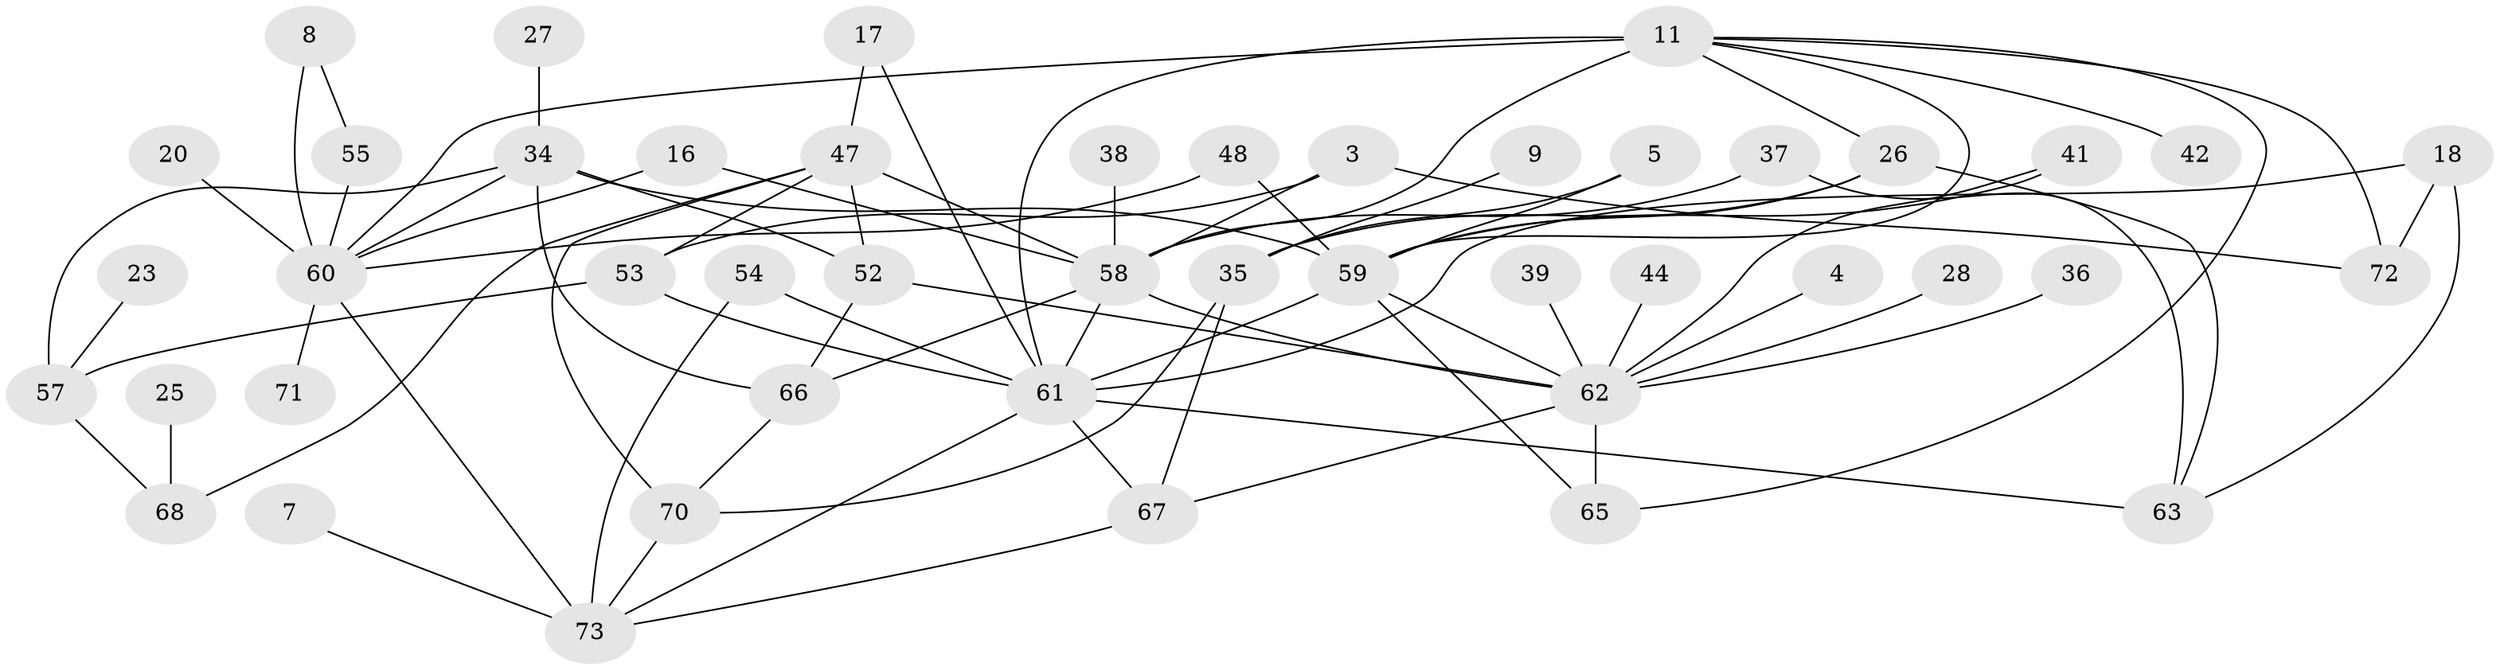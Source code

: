 // original degree distribution, {2: 0.2550335570469799, 1: 0.22818791946308725, 0: 0.1610738255033557, 3: 0.1610738255033557, 5: 0.0738255033557047, 4: 0.087248322147651, 7: 0.006711409395973154, 6: 0.026845637583892617}
// Generated by graph-tools (version 1.1) at 2025/25/03/09/25 03:25:13]
// undirected, 46 vertices, 79 edges
graph export_dot {
graph [start="1"]
  node [color=gray90,style=filled];
  3;
  4;
  5;
  7;
  8;
  9;
  11;
  16;
  17;
  18;
  20;
  23;
  25;
  26;
  27;
  28;
  34;
  35;
  36;
  37;
  38;
  39;
  41;
  42;
  44;
  47;
  48;
  52;
  53;
  54;
  55;
  57;
  58;
  59;
  60;
  61;
  62;
  63;
  65;
  66;
  67;
  68;
  70;
  71;
  72;
  73;
  3 -- 53 [weight=1.0];
  3 -- 58 [weight=2.0];
  3 -- 72 [weight=1.0];
  4 -- 62 [weight=1.0];
  5 -- 35 [weight=2.0];
  5 -- 59 [weight=1.0];
  7 -- 73 [weight=1.0];
  8 -- 55 [weight=1.0];
  8 -- 60 [weight=1.0];
  9 -- 35 [weight=1.0];
  11 -- 26 [weight=1.0];
  11 -- 42 [weight=1.0];
  11 -- 58 [weight=2.0];
  11 -- 59 [weight=1.0];
  11 -- 60 [weight=1.0];
  11 -- 61 [weight=2.0];
  11 -- 65 [weight=1.0];
  11 -- 72 [weight=1.0];
  16 -- 58 [weight=1.0];
  16 -- 60 [weight=1.0];
  17 -- 47 [weight=1.0];
  17 -- 61 [weight=1.0];
  18 -- 61 [weight=1.0];
  18 -- 63 [weight=1.0];
  18 -- 72 [weight=1.0];
  20 -- 60 [weight=1.0];
  23 -- 57 [weight=1.0];
  25 -- 68 [weight=1.0];
  26 -- 35 [weight=1.0];
  26 -- 59 [weight=1.0];
  26 -- 63 [weight=1.0];
  27 -- 34 [weight=1.0];
  28 -- 62 [weight=1.0];
  34 -- 52 [weight=1.0];
  34 -- 57 [weight=1.0];
  34 -- 59 [weight=1.0];
  34 -- 60 [weight=2.0];
  34 -- 66 [weight=1.0];
  35 -- 67 [weight=1.0];
  35 -- 70 [weight=1.0];
  36 -- 62 [weight=1.0];
  37 -- 58 [weight=1.0];
  37 -- 63 [weight=1.0];
  38 -- 58 [weight=1.0];
  39 -- 62 [weight=1.0];
  41 -- 59 [weight=1.0];
  41 -- 62 [weight=1.0];
  44 -- 62 [weight=1.0];
  47 -- 52 [weight=1.0];
  47 -- 53 [weight=1.0];
  47 -- 58 [weight=1.0];
  47 -- 68 [weight=1.0];
  47 -- 70 [weight=1.0];
  48 -- 59 [weight=1.0];
  48 -- 60 [weight=1.0];
  52 -- 62 [weight=1.0];
  52 -- 66 [weight=1.0];
  53 -- 57 [weight=1.0];
  53 -- 61 [weight=1.0];
  54 -- 61 [weight=1.0];
  54 -- 73 [weight=1.0];
  55 -- 60 [weight=1.0];
  57 -- 68 [weight=1.0];
  58 -- 61 [weight=1.0];
  58 -- 62 [weight=1.0];
  58 -- 66 [weight=1.0];
  59 -- 61 [weight=1.0];
  59 -- 62 [weight=1.0];
  59 -- 65 [weight=1.0];
  60 -- 71 [weight=2.0];
  60 -- 73 [weight=1.0];
  61 -- 63 [weight=2.0];
  61 -- 67 [weight=1.0];
  61 -- 73 [weight=1.0];
  62 -- 65 [weight=1.0];
  62 -- 67 [weight=1.0];
  66 -- 70 [weight=1.0];
  67 -- 73 [weight=1.0];
  70 -- 73 [weight=1.0];
}
